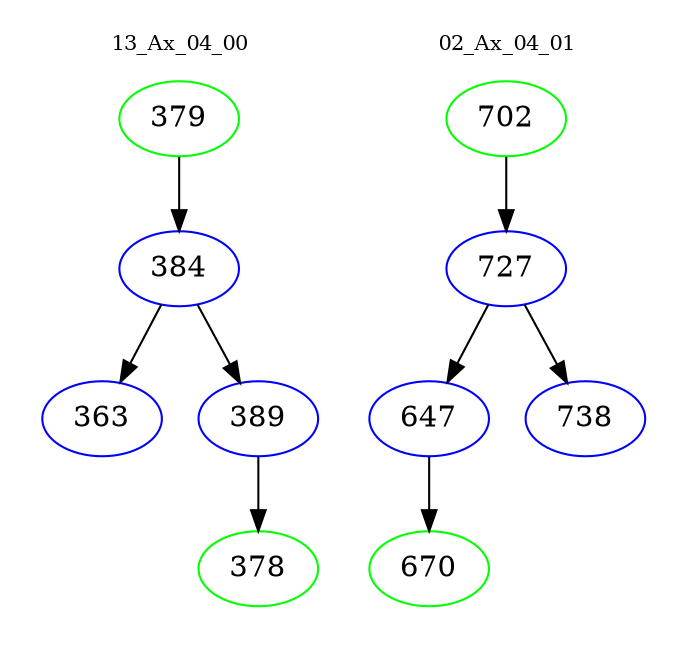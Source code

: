 digraph{
subgraph cluster_0 {
color = white
label = "13_Ax_04_00";
fontsize=10;
T0_379 [label="379", color="green"]
T0_379 -> T0_384 [color="black"]
T0_384 [label="384", color="blue"]
T0_384 -> T0_363 [color="black"]
T0_363 [label="363", color="blue"]
T0_384 -> T0_389 [color="black"]
T0_389 [label="389", color="blue"]
T0_389 -> T0_378 [color="black"]
T0_378 [label="378", color="green"]
}
subgraph cluster_1 {
color = white
label = "02_Ax_04_01";
fontsize=10;
T1_702 [label="702", color="green"]
T1_702 -> T1_727 [color="black"]
T1_727 [label="727", color="blue"]
T1_727 -> T1_647 [color="black"]
T1_647 [label="647", color="blue"]
T1_647 -> T1_670 [color="black"]
T1_670 [label="670", color="green"]
T1_727 -> T1_738 [color="black"]
T1_738 [label="738", color="blue"]
}
}
